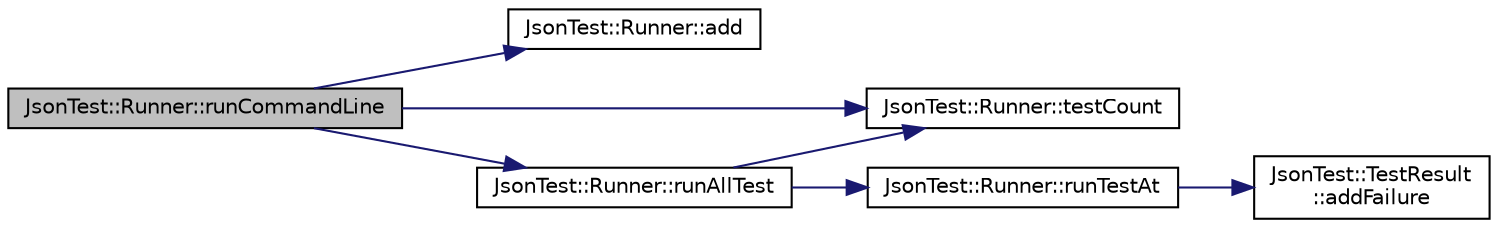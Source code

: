 digraph "JsonTest::Runner::runCommandLine"
{
  edge [fontname="Helvetica",fontsize="10",labelfontname="Helvetica",labelfontsize="10"];
  node [fontname="Helvetica",fontsize="10",shape=record];
  rankdir="LR";
  Node1 [label="JsonTest::Runner::runCommandLine",height=0.2,width=0.4,color="black", fillcolor="grey75", style="filled", fontcolor="black"];
  Node1 -> Node2 [color="midnightblue",fontsize="10",style="solid",fontname="Helvetica"];
  Node2 [label="JsonTest::Runner::add",height=0.2,width=0.4,color="black", fillcolor="white", style="filled",URL="$class_json_test_1_1_runner.html#a48ad0b4b724b2076ecdd752318beec8c",tooltip="Adds a test to the suite. "];
  Node1 -> Node3 [color="midnightblue",fontsize="10",style="solid",fontname="Helvetica"];
  Node3 [label="JsonTest::Runner::testCount",height=0.2,width=0.4,color="black", fillcolor="white", style="filled",URL="$class_json_test_1_1_runner.html#af607a6ddb0759b925c0aded92b0c5cbd",tooltip="Returns the number of test case in the suite. "];
  Node1 -> Node4 [color="midnightblue",fontsize="10",style="solid",fontname="Helvetica"];
  Node4 [label="JsonTest::Runner::runAllTest",height=0.2,width=0.4,color="black", fillcolor="white", style="filled",URL="$class_json_test_1_1_runner.html#a907cd950b1f6dfd0cdd2aaca2065f3a7",tooltip="Runs all the test cases. "];
  Node4 -> Node3 [color="midnightblue",fontsize="10",style="solid",fontname="Helvetica"];
  Node4 -> Node5 [color="midnightblue",fontsize="10",style="solid",fontname="Helvetica"];
  Node5 [label="JsonTest::Runner::runTestAt",height=0.2,width=0.4,color="black", fillcolor="white", style="filled",URL="$class_json_test_1_1_runner.html#aa4c556b3f7efd9733c8ae2c57a146ace",tooltip="Runs the test case at the specified index using the specified TestResult. "];
  Node5 -> Node6 [color="midnightblue",fontsize="10",style="solid",fontname="Helvetica"];
  Node6 [label="JsonTest::TestResult\l::addFailure",height=0.2,width=0.4,color="black", fillcolor="white", style="filled",URL="$class_json_test_1_1_test_result.html#a87da4436f1bd56e4c83da70c84494568",tooltip="Adds an assertion failure. "];
}

